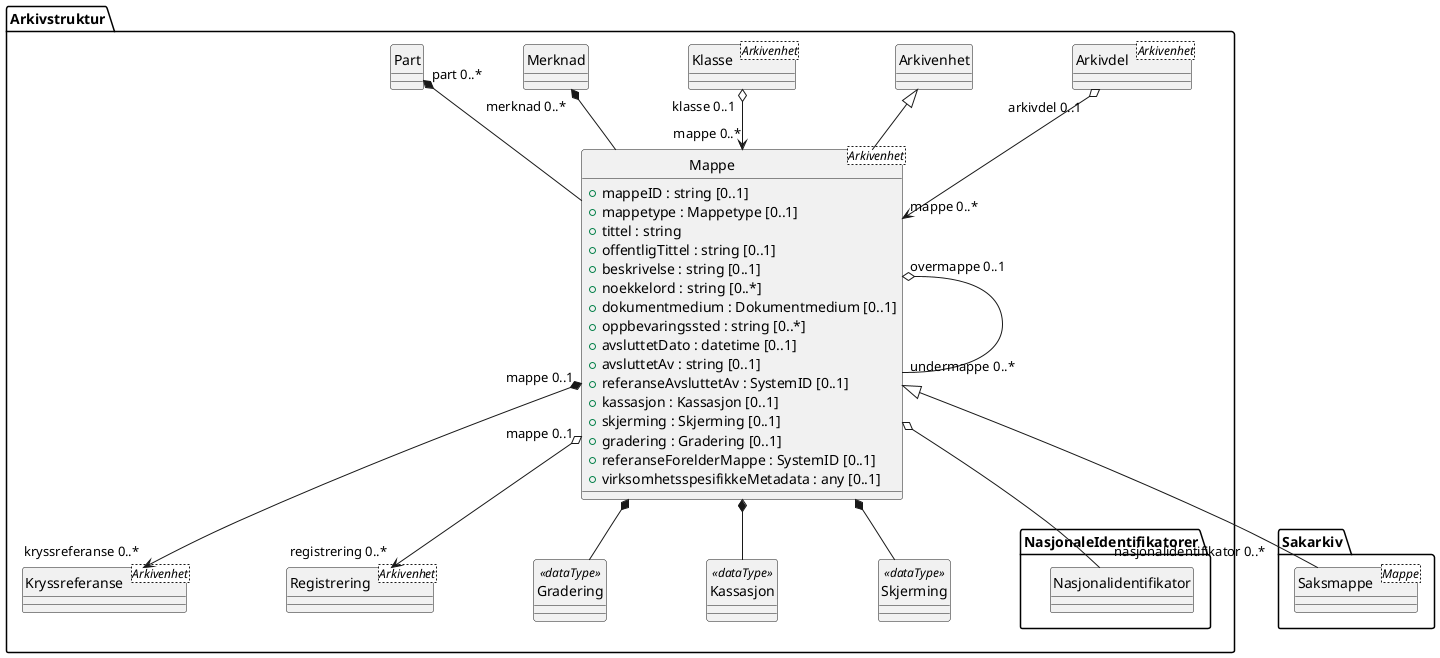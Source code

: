 @startuml
skinparam nodesep 100
hide circle
class Arkivstruktur.Mappe <Arkivenhet> {
  +mappeID : string [0..1]
  +mappetype : Mappetype [0..1]
  +tittel : string
  +offentligTittel : string [0..1]
  +beskrivelse : string [0..1]
  +noekkelord : string [0..*]
  +dokumentmedium : Dokumentmedium [0..1]
  +oppbevaringssted : string [0..*]
  +avsluttetDato : datetime [0..1]
  +avsluttetAv : string [0..1]
  +referanseAvsluttetAv : SystemID [0..1]
  +kassasjon : Kassasjon [0..1]
  +skjerming : Skjerming [0..1]
  +gradering : Gradering [0..1]
  +referanseForelderMappe : SystemID [0..1]
  +virksomhetsspesifikkeMetadata : any [0..1]
}
class Arkivstruktur.Arkivdel <Arkivenhet> {
}
Arkivstruktur.Arkivdel "arkivdel 0..1" o--> "mappe 0..*" Arkivstruktur.Mappe
class Arkivstruktur.Arkivenhet {
}
Arkivstruktur.Arkivenhet <|-- Arkivstruktur.Mappe
class Arkivstruktur.Klasse <Arkivenhet> {
}
Arkivstruktur.Klasse "klasse 0..1" o--> "mappe 0..*" Arkivstruktur.Mappe
class Arkivstruktur.Kryssreferanse <Arkivenhet> {
}
Arkivstruktur.Mappe "mappe 0..1" *--> "kryssreferanse 0..*" Arkivstruktur.Kryssreferanse
class Arkivstruktur.Registrering <Arkivenhet> {
}
Arkivstruktur.Mappe "mappe 0..1" o--> "registrering 0..*" Arkivstruktur.Registrering
Arkivstruktur.Mappe "overmappe 0..1" o-- "undermappe 0..*" Arkivstruktur.Mappe
class Arkivstruktur.Gradering <<dataType>> {
}
Arkivstruktur.Mappe *-- Arkivstruktur.Gradering
class Arkivstruktur.Kassasjon <<dataType>> {
}
Arkivstruktur.Mappe *-- Arkivstruktur.Kassasjon
class Arkivstruktur.Skjerming <<dataType>> {
}
Arkivstruktur.Mappe *-- Arkivstruktur.Skjerming
class Sakarkiv.Saksmappe <Mappe> {
}
Arkivstruktur.Mappe <|-- Sakarkiv.Saksmappe
class Arkivstruktur.NasjonaleIdentifikatorer.Nasjonalidentifikator {
}
Arkivstruktur.Mappe o-- "nasjonalidentifikator 0..*" Arkivstruktur.NasjonaleIdentifikatorer.Nasjonalidentifikator
class Arkivstruktur.Merknad {
}
Arkivstruktur.Merknad "merknad 0..*" *-- Arkivstruktur.Mappe
class Arkivstruktur.Part {
}
Arkivstruktur.Part "part 0..*" *-- Arkivstruktur.Mappe
@enduml

